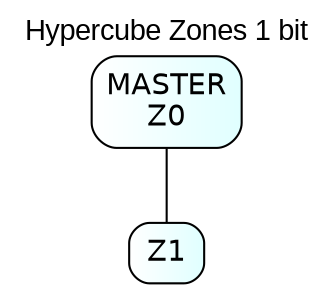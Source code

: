 graph G {
  bgcolor=white
  fontcolor=black
  labelloc=t
  fontname=Arial
  fontsiZe=16

  label="Hypercube Zones 1 bit"
  node[
    shape="box"
    style="rounded,filled"
    fillcolor="#ffffff:#e0ffff"
    margin=0.1
    fontname=Helvetica fontsiZe=12 fontcolor=black
    penwidth=1
    width=0.5
    height=0.3
  ]

  Z0[label = "MASTER\nZ0"]

  Z0 -- Z1
}
